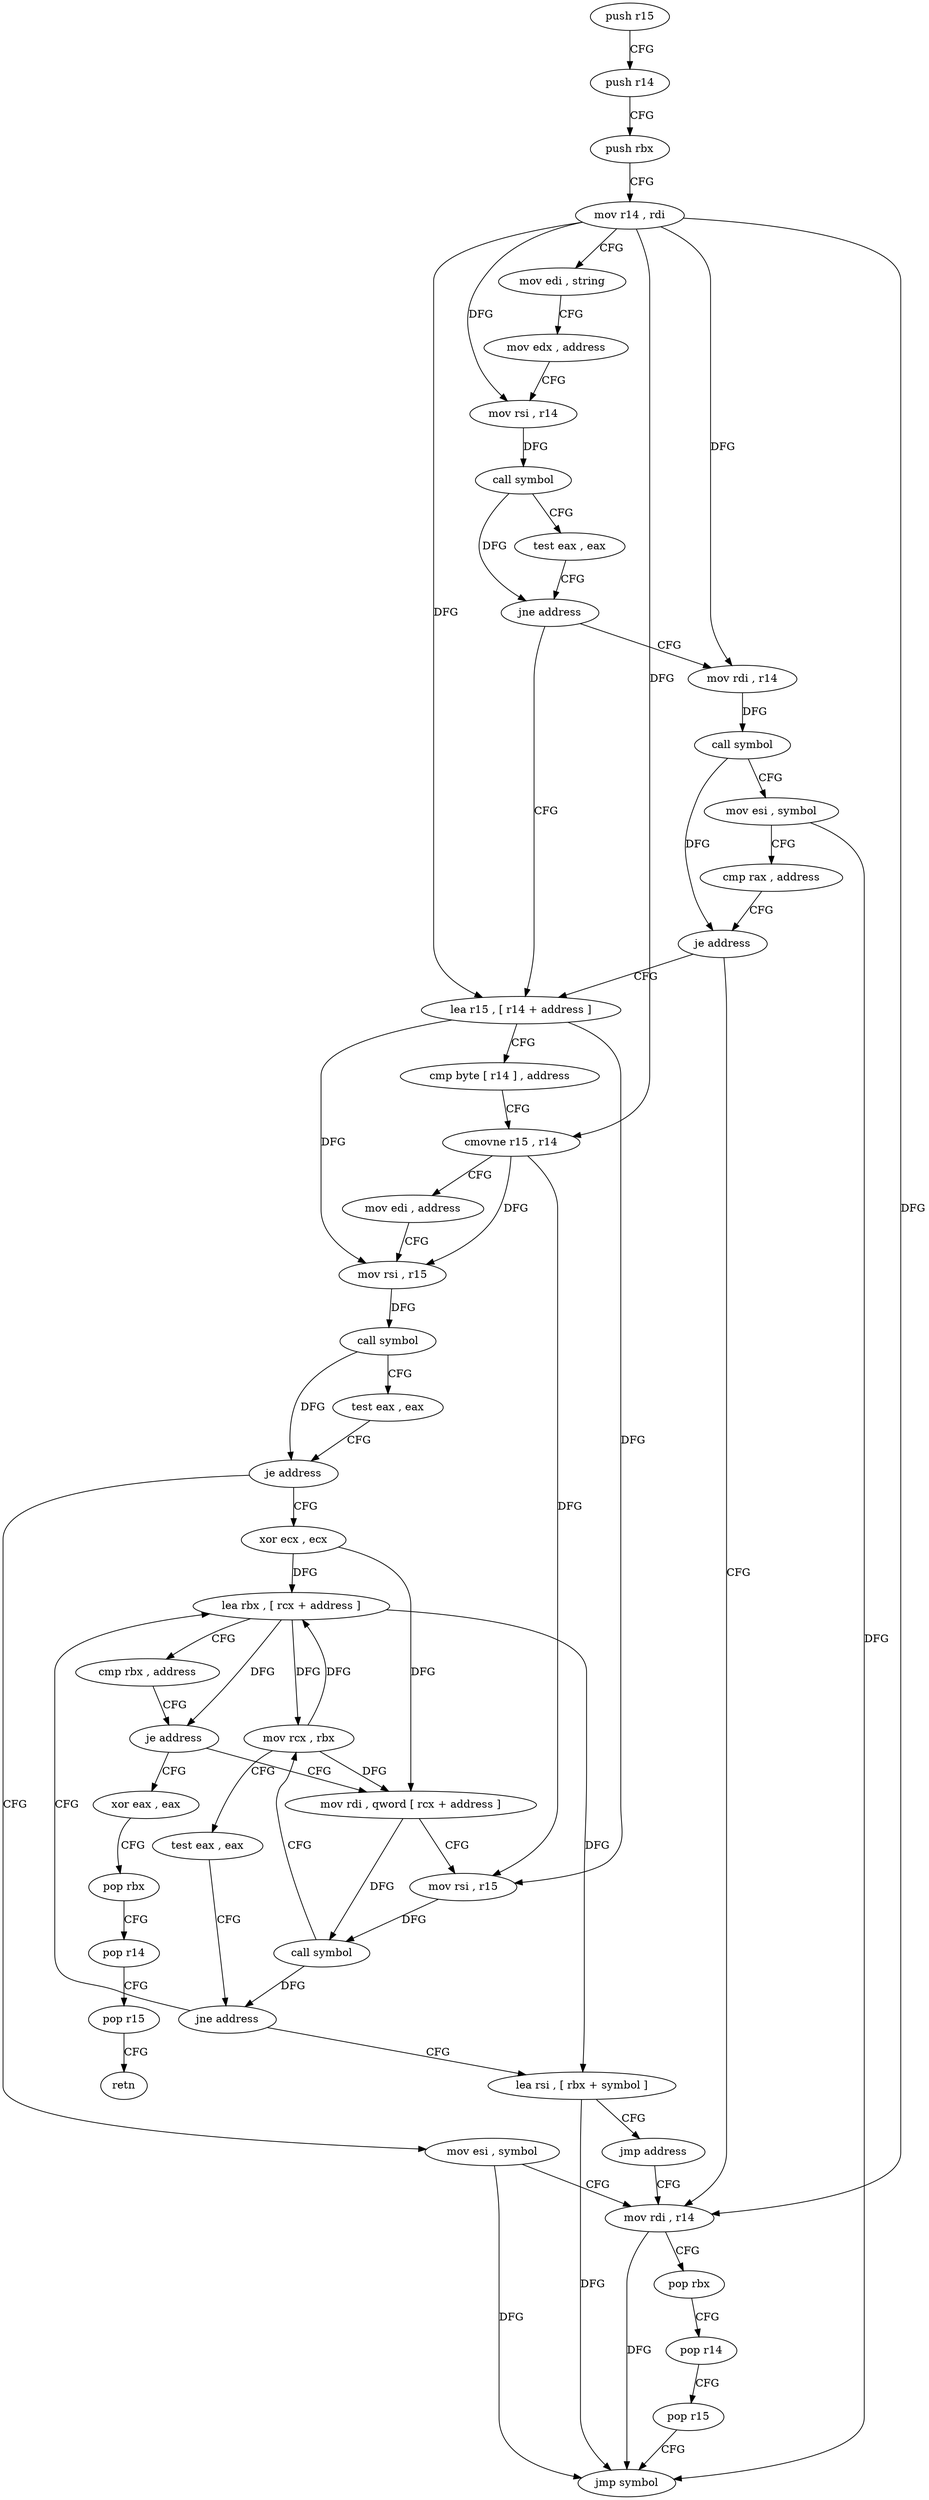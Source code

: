 digraph "func" {
"4238432" [label = "push r15" ]
"4238434" [label = "push r14" ]
"4238436" [label = "push rbx" ]
"4238437" [label = "mov r14 , rdi" ]
"4238440" [label = "mov edi , string" ]
"4238445" [label = "mov edx , address" ]
"4238450" [label = "mov rsi , r14" ]
"4238453" [label = "call symbol" ]
"4238458" [label = "test eax , eax" ]
"4238460" [label = "jne address" ]
"4238481" [label = "lea r15 , [ r14 + address ]" ]
"4238462" [label = "mov rdi , r14" ]
"4238485" [label = "cmp byte [ r14 ] , address" ]
"4238489" [label = "cmovne r15 , r14" ]
"4238493" [label = "mov edi , address" ]
"4238498" [label = "mov rsi , r15" ]
"4238501" [label = "call symbol" ]
"4238506" [label = "test eax , eax" ]
"4238508" [label = "je address" ]
"4238556" [label = "mov esi , symbol" ]
"4238510" [label = "xor ecx , ecx" ]
"4238465" [label = "call symbol" ]
"4238470" [label = "mov esi , symbol" ]
"4238475" [label = "cmp rax , address" ]
"4238479" [label = "je address" ]
"4238561" [label = "mov rdi , r14" ]
"4238512" [label = "lea rbx , [ rcx + address ]" ]
"4238564" [label = "pop rbx" ]
"4238565" [label = "pop r14" ]
"4238567" [label = "pop r15" ]
"4238569" [label = "jmp symbol" ]
"4238571" [label = "xor eax , eax" ]
"4238573" [label = "pop rbx" ]
"4238574" [label = "pop r14" ]
"4238576" [label = "pop r15" ]
"4238578" [label = "retn" ]
"4238525" [label = "mov rdi , qword [ rcx + address ]" ]
"4238532" [label = "mov rsi , r15" ]
"4238535" [label = "call symbol" ]
"4238540" [label = "mov rcx , rbx" ]
"4238543" [label = "test eax , eax" ]
"4238545" [label = "jne address" ]
"4238547" [label = "lea rsi , [ rbx + symbol ]" ]
"4238516" [label = "cmp rbx , address" ]
"4238523" [label = "je address" ]
"4238554" [label = "jmp address" ]
"4238432" -> "4238434" [ label = "CFG" ]
"4238434" -> "4238436" [ label = "CFG" ]
"4238436" -> "4238437" [ label = "CFG" ]
"4238437" -> "4238440" [ label = "CFG" ]
"4238437" -> "4238450" [ label = "DFG" ]
"4238437" -> "4238481" [ label = "DFG" ]
"4238437" -> "4238489" [ label = "DFG" ]
"4238437" -> "4238462" [ label = "DFG" ]
"4238437" -> "4238561" [ label = "DFG" ]
"4238440" -> "4238445" [ label = "CFG" ]
"4238445" -> "4238450" [ label = "CFG" ]
"4238450" -> "4238453" [ label = "DFG" ]
"4238453" -> "4238458" [ label = "CFG" ]
"4238453" -> "4238460" [ label = "DFG" ]
"4238458" -> "4238460" [ label = "CFG" ]
"4238460" -> "4238481" [ label = "CFG" ]
"4238460" -> "4238462" [ label = "CFG" ]
"4238481" -> "4238485" [ label = "CFG" ]
"4238481" -> "4238498" [ label = "DFG" ]
"4238481" -> "4238532" [ label = "DFG" ]
"4238462" -> "4238465" [ label = "DFG" ]
"4238485" -> "4238489" [ label = "CFG" ]
"4238489" -> "4238493" [ label = "CFG" ]
"4238489" -> "4238498" [ label = "DFG" ]
"4238489" -> "4238532" [ label = "DFG" ]
"4238493" -> "4238498" [ label = "CFG" ]
"4238498" -> "4238501" [ label = "DFG" ]
"4238501" -> "4238506" [ label = "CFG" ]
"4238501" -> "4238508" [ label = "DFG" ]
"4238506" -> "4238508" [ label = "CFG" ]
"4238508" -> "4238556" [ label = "CFG" ]
"4238508" -> "4238510" [ label = "CFG" ]
"4238556" -> "4238561" [ label = "CFG" ]
"4238556" -> "4238569" [ label = "DFG" ]
"4238510" -> "4238512" [ label = "DFG" ]
"4238510" -> "4238525" [ label = "DFG" ]
"4238465" -> "4238470" [ label = "CFG" ]
"4238465" -> "4238479" [ label = "DFG" ]
"4238470" -> "4238475" [ label = "CFG" ]
"4238470" -> "4238569" [ label = "DFG" ]
"4238475" -> "4238479" [ label = "CFG" ]
"4238479" -> "4238561" [ label = "CFG" ]
"4238479" -> "4238481" [ label = "CFG" ]
"4238561" -> "4238564" [ label = "CFG" ]
"4238561" -> "4238569" [ label = "DFG" ]
"4238512" -> "4238516" [ label = "CFG" ]
"4238512" -> "4238523" [ label = "DFG" ]
"4238512" -> "4238540" [ label = "DFG" ]
"4238512" -> "4238547" [ label = "DFG" ]
"4238564" -> "4238565" [ label = "CFG" ]
"4238565" -> "4238567" [ label = "CFG" ]
"4238567" -> "4238569" [ label = "CFG" ]
"4238571" -> "4238573" [ label = "CFG" ]
"4238573" -> "4238574" [ label = "CFG" ]
"4238574" -> "4238576" [ label = "CFG" ]
"4238576" -> "4238578" [ label = "CFG" ]
"4238525" -> "4238532" [ label = "CFG" ]
"4238525" -> "4238535" [ label = "DFG" ]
"4238532" -> "4238535" [ label = "DFG" ]
"4238535" -> "4238540" [ label = "CFG" ]
"4238535" -> "4238545" [ label = "DFG" ]
"4238540" -> "4238543" [ label = "CFG" ]
"4238540" -> "4238512" [ label = "DFG" ]
"4238540" -> "4238525" [ label = "DFG" ]
"4238543" -> "4238545" [ label = "CFG" ]
"4238545" -> "4238512" [ label = "CFG" ]
"4238545" -> "4238547" [ label = "CFG" ]
"4238547" -> "4238554" [ label = "CFG" ]
"4238547" -> "4238569" [ label = "DFG" ]
"4238516" -> "4238523" [ label = "CFG" ]
"4238523" -> "4238571" [ label = "CFG" ]
"4238523" -> "4238525" [ label = "CFG" ]
"4238554" -> "4238561" [ label = "CFG" ]
}
